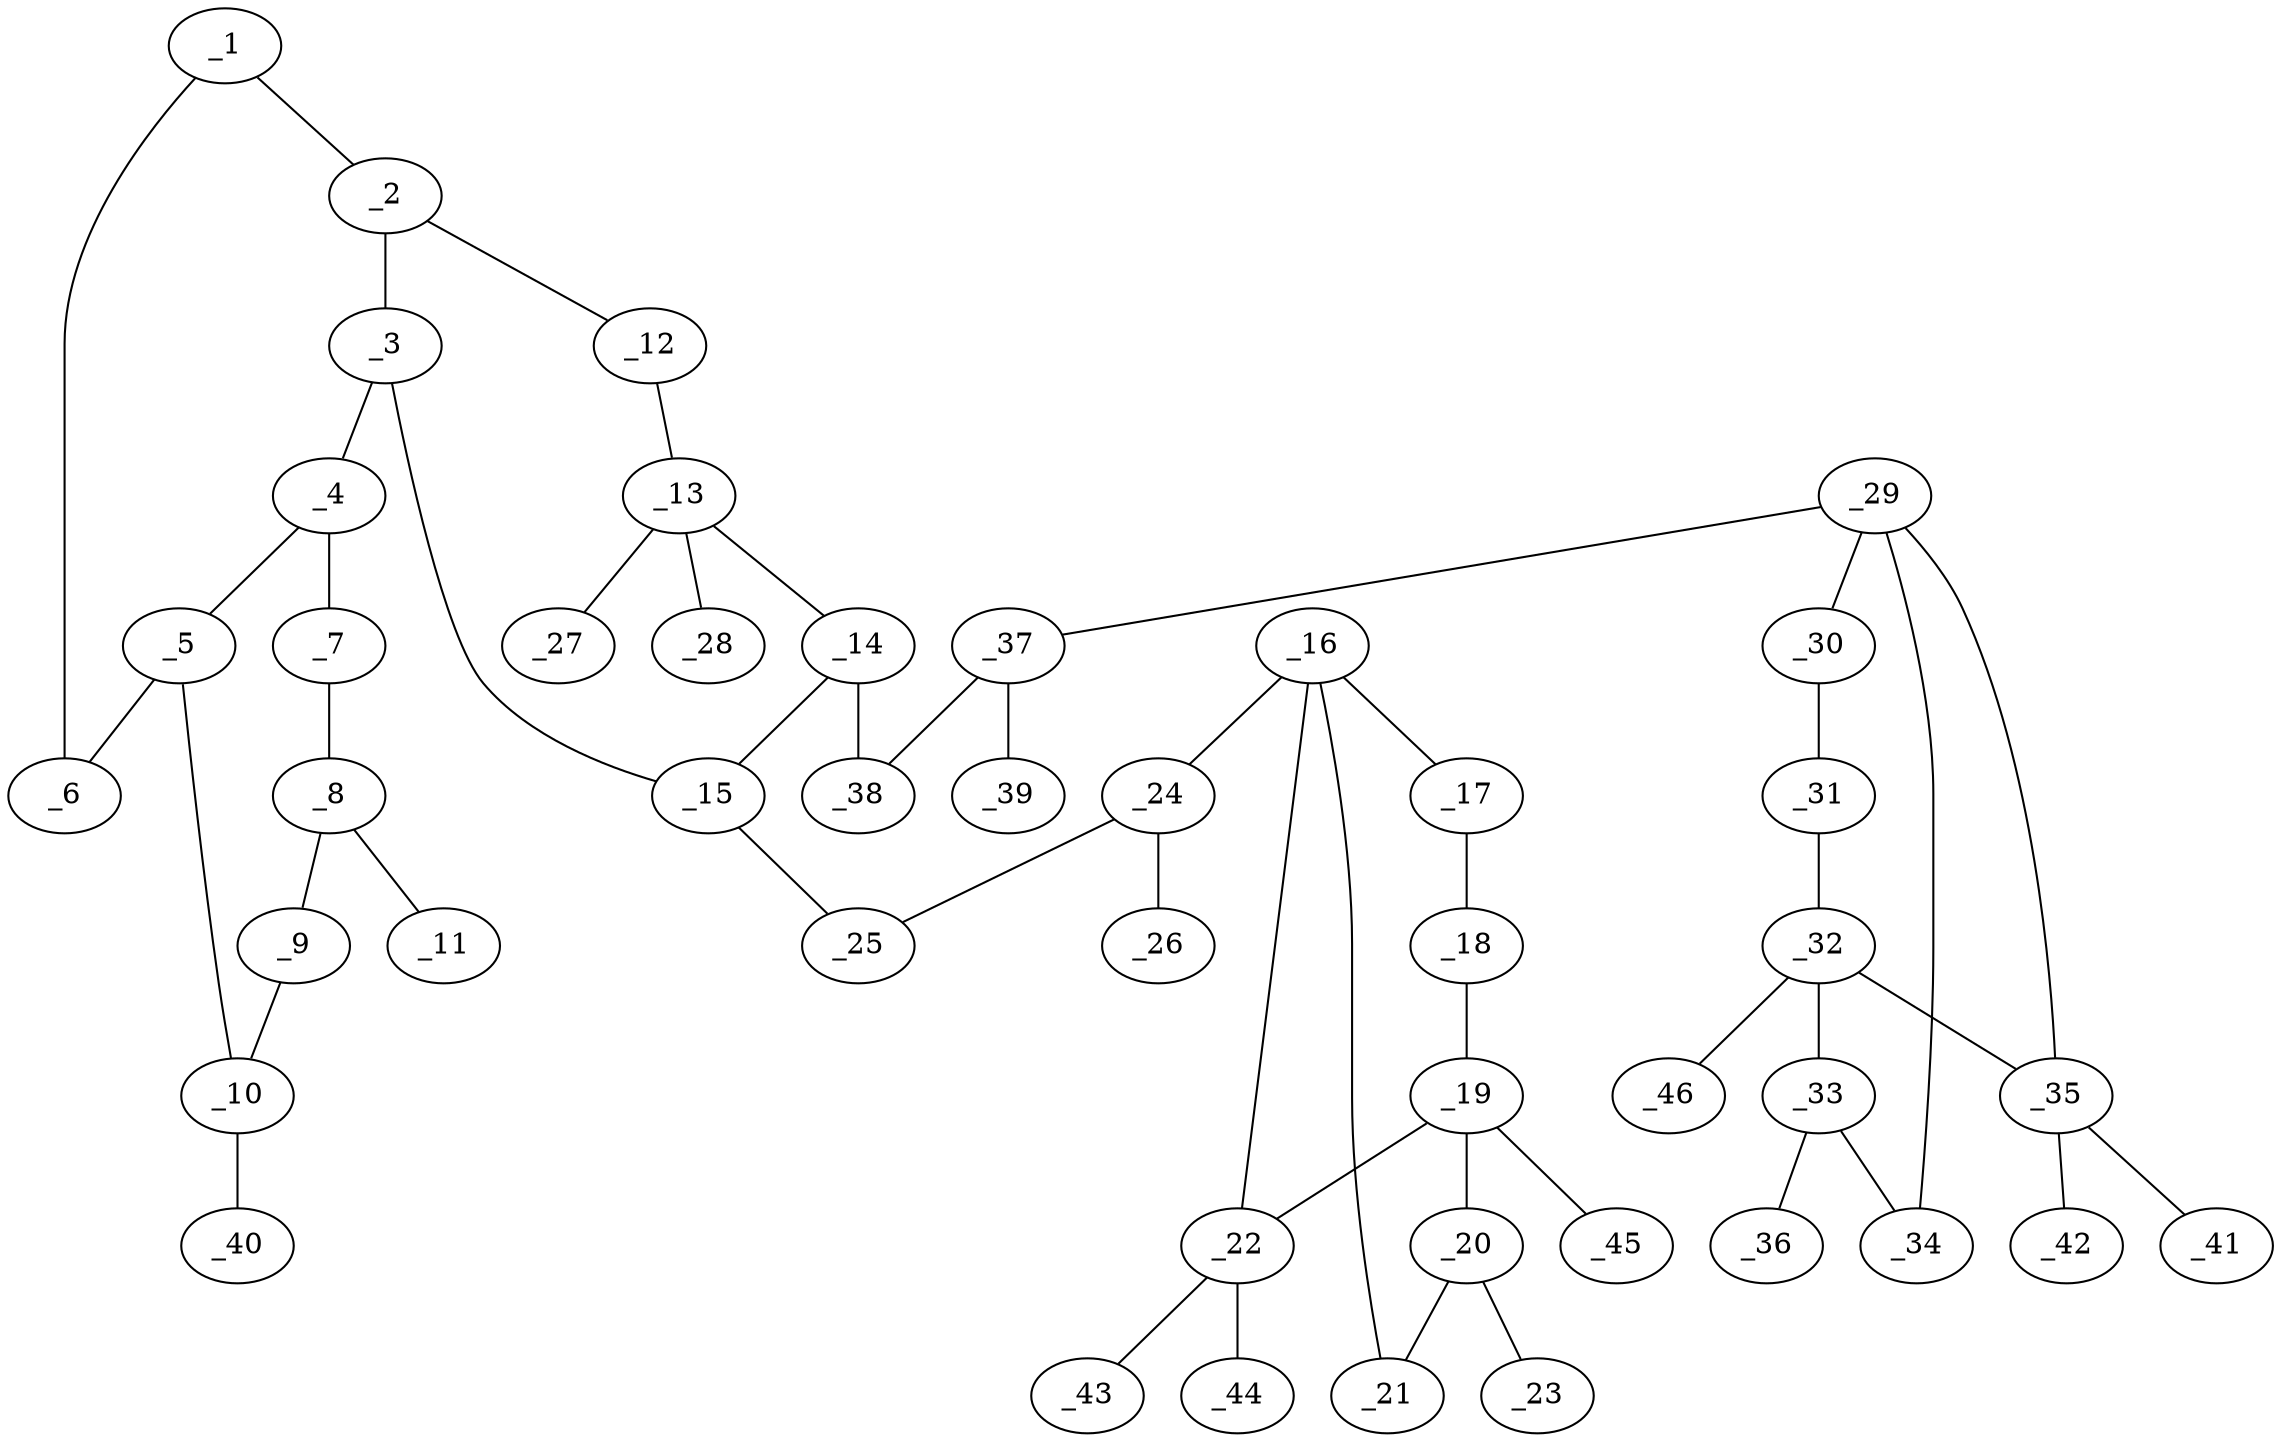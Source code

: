 graph molid700281 {
	_1	 [charge=0,
		chem=1,
		symbol="C  ",
		x="9.7767",
		y="-3.549"];
	_2	 [charge=0,
		chem=1,
		symbol="C  ",
		x="8.9107",
		y="-3.049"];
	_1 -- _2	 [valence=1];
	_6	 [charge=0,
		chem=1,
		symbol="C  ",
		x="10.6427",
		y="-3.049"];
	_1 -- _6	 [valence=2];
	_3	 [charge=0,
		chem=1,
		symbol="C  ",
		x="8.9107",
		y="-2.049"];
	_2 -- _3	 [valence=2];
	_12	 [charge=0,
		chem=2,
		symbol="O  ",
		x="8.0447",
		y="-3.549"];
	_2 -- _12	 [valence=1];
	_4	 [charge=0,
		chem=1,
		symbol="C  ",
		x="9.7767",
		y="-1.549"];
	_3 -- _4	 [valence=1];
	_15	 [charge=0,
		chem=1,
		symbol="C  ",
		x="8.0447",
		y="-1.549"];
	_3 -- _15	 [valence=1];
	_5	 [charge=0,
		chem=1,
		symbol="C  ",
		x="10.6427",
		y="-2.049"];
	_4 -- _5	 [valence=2];
	_7	 [charge=0,
		chem=2,
		symbol="O  ",
		x="9.7767",
		y="-0.549"];
	_4 -- _7	 [valence=1];
	_5 -- _6	 [valence=1];
	_10	 [charge=0,
		chem=1,
		symbol="C  ",
		x="11.5088",
		y="-1.549"];
	_5 -- _10	 [valence=1];
	_8	 [charge=0,
		chem=1,
		symbol="C  ",
		x="10.6427",
		y="-0.049"];
	_7 -- _8	 [valence=1];
	_9	 [charge=0,
		chem=1,
		symbol="C  ",
		x="11.5088",
		y="-0.549"];
	_8 -- _9	 [valence=1];
	_11	 [charge=0,
		chem=2,
		symbol="O  ",
		x="10.6427",
		y="0.951"];
	_8 -- _11	 [valence=2];
	_9 -- _10	 [valence=2];
	_40	 [charge=0,
		chem=1,
		symbol="C  ",
		x="12.3748",
		y="-2.049"];
	_10 -- _40	 [valence=1];
	_13	 [charge=0,
		chem=1,
		symbol="C  ",
		x="7.1786",
		y="-3.049"];
	_12 -- _13	 [valence=1];
	_14	 [charge=0,
		chem=1,
		symbol="C  ",
		x="7.1786",
		y="-2.049"];
	_13 -- _14	 [valence=1];
	_27	 [charge=0,
		chem=1,
		symbol="C  ",
		x="6.6786",
		y="-3.915"];
	_13 -- _27	 [valence=1];
	_28	 [charge=0,
		chem=1,
		symbol="C  ",
		x="6.1786",
		y="-3.049"];
	_13 -- _28	 [valence=1];
	_14 -- _15	 [valence=1];
	_38	 [charge=0,
		chem=2,
		symbol="O  ",
		x="6.3126",
		y="-1.549"];
	_14 -- _38	 [valence=1];
	_25	 [charge=0,
		chem=2,
		symbol="O  ",
		x="8.0447",
		y="-0.549"];
	_15 -- _25	 [valence=1];
	_16	 [charge=0,
		chem=1,
		symbol="C  ",
		x="7.1786",
		y="0.951"];
	_17	 [charge=0,
		chem=1,
		symbol="C  ",
		x="8.9407",
		y="0.0416"];
	_16 -- _17	 [valence=1];
	_21	 [charge=0,
		chem=2,
		symbol="O  ",
		x="5.369",
		y="0.0995"];
	_16 -- _21	 [valence=1];
	_22	 [charge=0,
		chem=1,
		symbol="C  ",
		x="6.8655",
		y="2.9327"];
	_16 -- _22	 [valence=1];
	_24	 [charge=0,
		chem=1,
		symbol="C  ",
		x="7.1786",
		y="-0.049"];
	_16 -- _24	 [valence=1];
	_18	 [charge=0,
		chem=1,
		symbol="C  ",
		x="9.2794",
		y="0.9825"];
	_17 -- _18	 [valence=1];
	_19	 [charge=0,
		chem=1,
		symbol="C  ",
		x="7.5174",
		y="1.8919"];
	_18 -- _19	 [valence=1];
	_20	 [charge=0,
		chem=1,
		symbol="C  ",
		x="4.9432",
		y="1.0044"];
	_19 -- _20	 [valence=1];
	_19 -- _22	 [valence=1];
	_45	 [charge=0,
		chem=1,
		symbol="C  ",
		x="7.8561",
		y="2.8328"];
	_19 -- _45	 [valence=1];
	_20 -- _21	 [valence=1];
	_23	 [charge=0,
		chem=2,
		symbol="O  ",
		x="4.0023",
		y="1.3432"];
	_20 -- _23	 [valence=2];
	_43	 [charge=0,
		chem=1,
		symbol="C  ",
		x="7.0529",
		y="3.915"];
	_22 -- _43	 [valence=1];
	_44	 [charge=0,
		chem=1,
		symbol="C  ",
		x="5.9892",
		y="3.4145"];
	_22 -- _44	 [valence=1];
	_24 -- _25	 [valence=1];
	_26	 [charge=0,
		chem=2,
		symbol="O  ",
		x="6.4114",
		y="-0.6904"];
	_24 -- _26	 [valence=2];
	_29	 [charge=0,
		chem=1,
		symbol="C  ",
		x="4.7281",
		y="-1.1288"];
	_30	 [charge=0,
		chem=1,
		symbol="C  ",
		x="6.3967",
		y="-0.0576"];
	_29 -- _30	 [valence=1];
	_34	 [charge=0,
		chem=2,
		symbol="O  ",
		x="4.5608",
		y="-3.1219"];
	_29 -- _34	 [valence=1];
	_35	 [charge=0,
		chem=1,
		symbol="C  ",
		x="2.8553",
		y="-0.4091"];
	_29 -- _35	 [valence=1];
	_37	 [charge=0,
		chem=1,
		symbol="C  ",
		x="5.3735",
		y="-1.8926"];
	_29 -- _37	 [valence=1];
	_31	 [charge=0,
		chem=1,
		symbol="C  ",
		x="5.7512",
		y="0.7062"];
	_30 -- _31	 [valence=1];
	_32	 [charge=0,
		chem=1,
		symbol="C  ",
		x="4.0826",
		y="-0.3651"];
	_31 -- _32	 [valence=1];
	_33	 [charge=0,
		chem=1,
		symbol="C  ",
		x="3.5642",
		y="-3.0382"];
	_32 -- _33	 [valence=1];
	_32 -- _35	 [valence=1];
	_46	 [charge=0,
		chem=1,
		symbol="C  ",
		x="3.4371",
		y="0.3987"];
	_32 -- _46	 [valence=1];
	_33 -- _34	 [valence=1];
	_36	 [charge=0,
		chem=2,
		symbol="O  ",
		x="2.8004",
		y="-3.6836"];
	_33 -- _36	 [valence=2];
	_41	 [charge=0,
		chem=1,
		symbol="C  ",
		x="2.0983",
		y="0.2443"];
	_35 -- _41	 [valence=1];
	_42	 [charge=0,
		chem=1,
		symbol="C  ",
		x=2,
		y="-0.927"];
	_35 -- _42	 [valence=1];
	_37 -- _38	 [valence=1];
	_39	 [charge=0,
		chem=2,
		symbol="O  ",
		x="5.2016",
		y="-2.8778"];
	_37 -- _39	 [valence=2];
}
